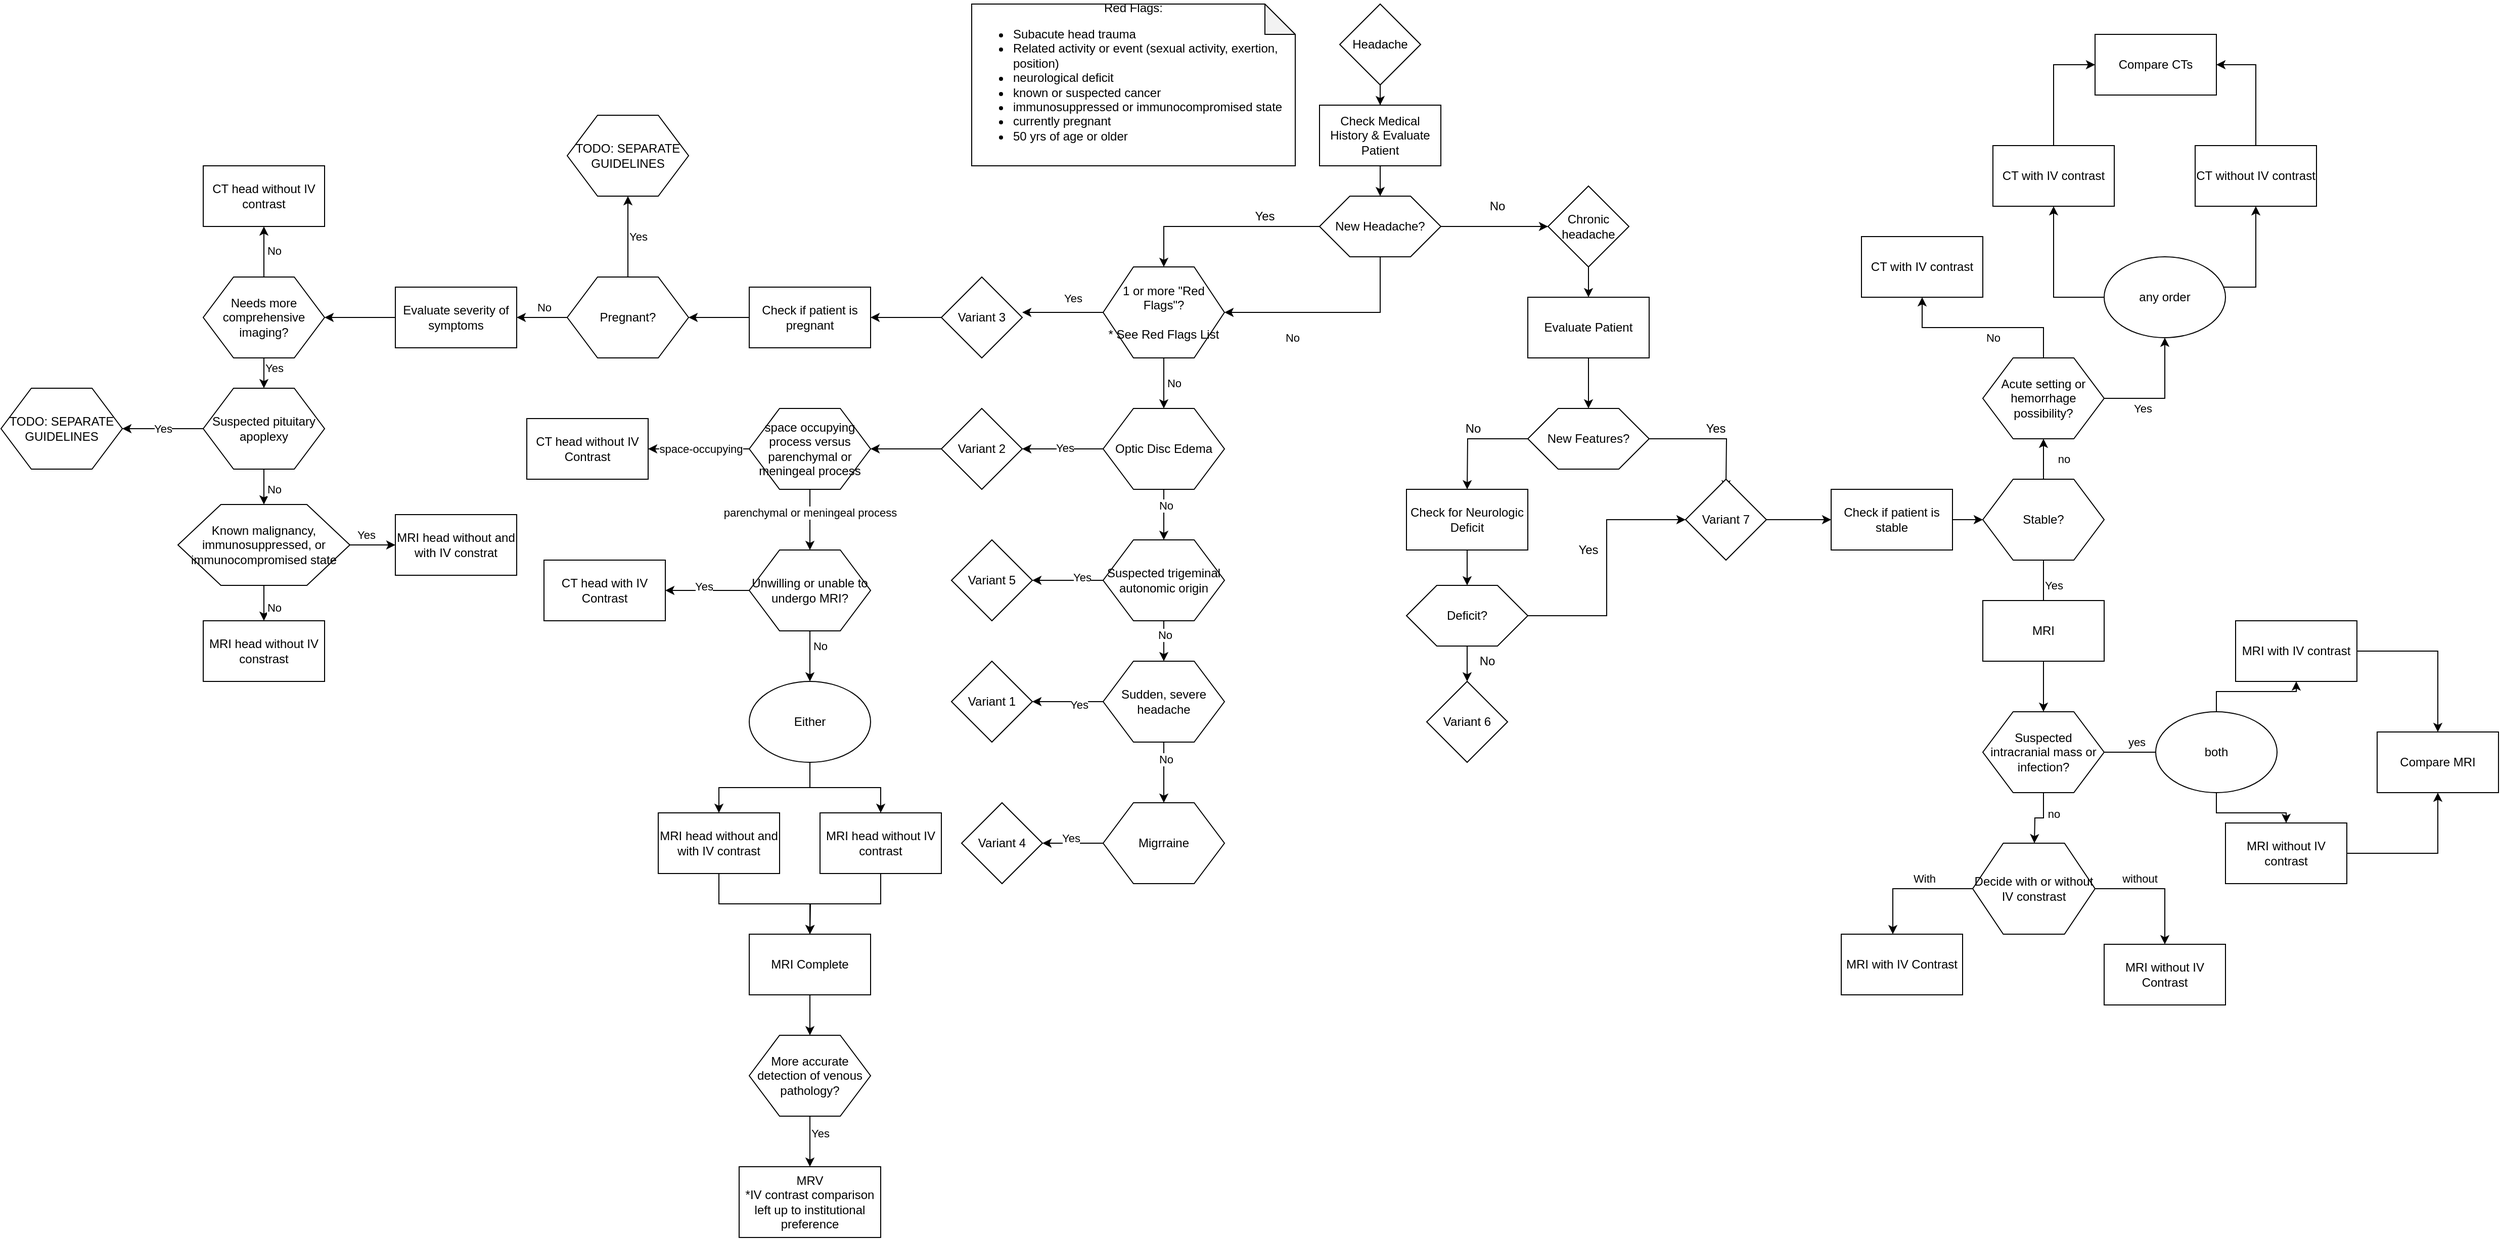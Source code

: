 <mxfile version="13.3.1" type="github">
  <diagram id="C5RBs43oDa-KdzZeNtuy" name="Page-1">
    <mxGraphModel dx="3160" dy="719" grid="1" gridSize="10" guides="1" tooltips="1" connect="1" arrows="1" fold="1" page="1" pageScale="1" pageWidth="827" pageHeight="1169" math="0" shadow="0">
      <root>
        <mxCell id="WIyWlLk6GJQsqaUBKTNV-0" />
        <mxCell id="WIyWlLk6GJQsqaUBKTNV-1" parent="WIyWlLk6GJQsqaUBKTNV-0" />
        <mxCell id="Id9Vc4TAqnPLpu0wvonf-26" style="edgeStyle=orthogonalEdgeStyle;rounded=0;orthogonalLoop=1;jettySize=auto;html=1;entryX=0.5;entryY=0;entryDx=0;entryDy=0;" edge="1" parent="WIyWlLk6GJQsqaUBKTNV-1" source="Id9Vc4TAqnPLpu0wvonf-0" target="Id9Vc4TAqnPLpu0wvonf-25">
          <mxGeometry relative="1" as="geometry" />
        </mxCell>
        <mxCell id="Id9Vc4TAqnPLpu0wvonf-0" value="Headache" style="rhombus;whiteSpace=wrap;html=1;" vertex="1" parent="WIyWlLk6GJQsqaUBKTNV-1">
          <mxGeometry x="374" y="10" width="80" height="80" as="geometry" />
        </mxCell>
        <mxCell id="Id9Vc4TAqnPLpu0wvonf-4" value="" style="edgeStyle=orthogonalEdgeStyle;rounded=0;orthogonalLoop=1;jettySize=auto;html=1;" edge="1" parent="WIyWlLk6GJQsqaUBKTNV-1" source="Id9Vc4TAqnPLpu0wvonf-1" target="Id9Vc4TAqnPLpu0wvonf-3">
          <mxGeometry relative="1" as="geometry" />
        </mxCell>
        <mxCell id="Id9Vc4TAqnPLpu0wvonf-6" value="" style="edgeStyle=orthogonalEdgeStyle;rounded=0;orthogonalLoop=1;jettySize=auto;html=1;entryX=0;entryY=0.5;entryDx=0;entryDy=0;" edge="1" parent="WIyWlLk6GJQsqaUBKTNV-1" source="Id9Vc4TAqnPLpu0wvonf-1" target="Id9Vc4TAqnPLpu0wvonf-9">
          <mxGeometry relative="1" as="geometry">
            <mxPoint x="559.966" y="260" as="targetPoint" />
          </mxGeometry>
        </mxCell>
        <mxCell id="Id9Vc4TAqnPLpu0wvonf-107" style="edgeStyle=orthogonalEdgeStyle;rounded=0;orthogonalLoop=1;jettySize=auto;html=1;exitX=0.5;exitY=1;exitDx=0;exitDy=0;entryX=1;entryY=0.5;entryDx=0;entryDy=0;" edge="1" parent="WIyWlLk6GJQsqaUBKTNV-1" source="Id9Vc4TAqnPLpu0wvonf-1" target="Id9Vc4TAqnPLpu0wvonf-3">
          <mxGeometry relative="1" as="geometry" />
        </mxCell>
        <mxCell id="Id9Vc4TAqnPLpu0wvonf-108" value="No" style="edgeLabel;html=1;align=center;verticalAlign=middle;resizable=0;points=[];" vertex="1" connectable="0" parent="Id9Vc4TAqnPLpu0wvonf-107">
          <mxGeometry x="-0.588" y="-27" relative="1" as="geometry">
            <mxPoint x="-60" y="37" as="offset" />
          </mxGeometry>
        </mxCell>
        <mxCell id="Id9Vc4TAqnPLpu0wvonf-1" value="New Headache?" style="shape=hexagon;perimeter=hexagonPerimeter2;rounded=0;whiteSpace=wrap;html=1;" vertex="1" parent="WIyWlLk6GJQsqaUBKTNV-1">
          <mxGeometry x="354" y="200" width="120" height="60" as="geometry" />
        </mxCell>
        <mxCell id="Id9Vc4TAqnPLpu0wvonf-110" style="edgeStyle=orthogonalEdgeStyle;rounded=0;orthogonalLoop=1;jettySize=auto;html=1;exitX=0.5;exitY=1;exitDx=0;exitDy=0;entryX=0.5;entryY=0;entryDx=0;entryDy=0;" edge="1" parent="WIyWlLk6GJQsqaUBKTNV-1" source="Id9Vc4TAqnPLpu0wvonf-3">
          <mxGeometry relative="1" as="geometry">
            <mxPoint x="200" y="360" as="targetPoint" />
          </mxGeometry>
        </mxCell>
        <mxCell id="Id9Vc4TAqnPLpu0wvonf-115" value="" style="edgeStyle=orthogonalEdgeStyle;rounded=0;orthogonalLoop=1;jettySize=auto;html=1;" edge="1" parent="WIyWlLk6GJQsqaUBKTNV-1" source="Id9Vc4TAqnPLpu0wvonf-3">
          <mxGeometry relative="1" as="geometry">
            <mxPoint x="60" y="315" as="targetPoint" />
          </mxGeometry>
        </mxCell>
        <mxCell id="Id9Vc4TAqnPLpu0wvonf-116" value="Yes" style="edgeLabel;html=1;align=center;verticalAlign=middle;resizable=0;points=[];" vertex="1" connectable="0" parent="Id9Vc4TAqnPLpu0wvonf-115">
          <mxGeometry x="0.025" y="-2" relative="1" as="geometry">
            <mxPoint x="11" y="-13" as="offset" />
          </mxGeometry>
        </mxCell>
        <mxCell id="Id9Vc4TAqnPLpu0wvonf-119" style="edgeStyle=orthogonalEdgeStyle;rounded=0;orthogonalLoop=1;jettySize=auto;html=1;" edge="1" parent="WIyWlLk6GJQsqaUBKTNV-1" source="Id9Vc4TAqnPLpu0wvonf-3" target="Id9Vc4TAqnPLpu0wvonf-118">
          <mxGeometry relative="1" as="geometry" />
        </mxCell>
        <mxCell id="Id9Vc4TAqnPLpu0wvonf-120" value="No" style="edgeLabel;html=1;align=center;verticalAlign=middle;resizable=0;points=[];" vertex="1" connectable="0" parent="Id9Vc4TAqnPLpu0wvonf-119">
          <mxGeometry y="4" relative="1" as="geometry">
            <mxPoint x="6" as="offset" />
          </mxGeometry>
        </mxCell>
        <mxCell id="Id9Vc4TAqnPLpu0wvonf-3" value="1 or more &quot;Red Flags&quot;?&lt;br&gt;&lt;br&gt;* See Red Flags List" style="shape=hexagon;perimeter=hexagonPerimeter2;rounded=0;whiteSpace=wrap;html=1;" vertex="1" parent="WIyWlLk6GJQsqaUBKTNV-1">
          <mxGeometry x="140" y="270" width="120" height="90" as="geometry" />
        </mxCell>
        <mxCell id="Id9Vc4TAqnPLpu0wvonf-7" value="Yes" style="text;html=1;strokeColor=none;fillColor=none;align=center;verticalAlign=middle;whiteSpace=wrap;rounded=0;" vertex="1" parent="WIyWlLk6GJQsqaUBKTNV-1">
          <mxGeometry x="280" y="210" width="40" height="20" as="geometry" />
        </mxCell>
        <mxCell id="Id9Vc4TAqnPLpu0wvonf-8" value="No" style="text;html=1;strokeColor=none;fillColor=none;align=center;verticalAlign=middle;whiteSpace=wrap;rounded=0;" vertex="1" parent="WIyWlLk6GJQsqaUBKTNV-1">
          <mxGeometry x="510" y="200" width="40" height="20" as="geometry" />
        </mxCell>
        <mxCell id="Id9Vc4TAqnPLpu0wvonf-29" style="edgeStyle=orthogonalEdgeStyle;rounded=0;orthogonalLoop=1;jettySize=auto;html=1;exitX=0.5;exitY=1;exitDx=0;exitDy=0;" edge="1" parent="WIyWlLk6GJQsqaUBKTNV-1" source="Id9Vc4TAqnPLpu0wvonf-9" target="Id9Vc4TAqnPLpu0wvonf-28">
          <mxGeometry relative="1" as="geometry" />
        </mxCell>
        <mxCell id="Id9Vc4TAqnPLpu0wvonf-9" value="Chronic headache" style="rhombus;whiteSpace=wrap;html=1;" vertex="1" parent="WIyWlLk6GJQsqaUBKTNV-1">
          <mxGeometry x="580" y="190" width="80" height="80" as="geometry" />
        </mxCell>
        <mxCell id="Id9Vc4TAqnPLpu0wvonf-13" value="" style="edgeStyle=orthogonalEdgeStyle;rounded=0;orthogonalLoop=1;jettySize=auto;html=1;" edge="1" parent="WIyWlLk6GJQsqaUBKTNV-1" source="Id9Vc4TAqnPLpu0wvonf-10">
          <mxGeometry relative="1" as="geometry">
            <mxPoint x="500.034" y="490.0" as="targetPoint" />
          </mxGeometry>
        </mxCell>
        <mxCell id="Id9Vc4TAqnPLpu0wvonf-15" value="" style="edgeStyle=orthogonalEdgeStyle;rounded=0;orthogonalLoop=1;jettySize=auto;html=1;" edge="1" parent="WIyWlLk6GJQsqaUBKTNV-1" source="Id9Vc4TAqnPLpu0wvonf-10">
          <mxGeometry relative="1" as="geometry">
            <mxPoint x="755.966" y="490.0" as="targetPoint" />
          </mxGeometry>
        </mxCell>
        <mxCell id="Id9Vc4TAqnPLpu0wvonf-10" value="New Features?" style="shape=hexagon;perimeter=hexagonPerimeter2;rounded=0;whiteSpace=wrap;html=1;" vertex="1" parent="WIyWlLk6GJQsqaUBKTNV-1">
          <mxGeometry x="560" y="410" width="120" height="60" as="geometry" />
        </mxCell>
        <mxCell id="Id9Vc4TAqnPLpu0wvonf-16" value="Variant 6" style="rhombus;whiteSpace=wrap;html=1;" vertex="1" parent="WIyWlLk6GJQsqaUBKTNV-1">
          <mxGeometry x="460" y="680" width="80" height="80" as="geometry" />
        </mxCell>
        <mxCell id="Id9Vc4TAqnPLpu0wvonf-38" style="edgeStyle=orthogonalEdgeStyle;rounded=0;orthogonalLoop=1;jettySize=auto;html=1;entryX=0;entryY=0.5;entryDx=0;entryDy=0;" edge="1" parent="WIyWlLk6GJQsqaUBKTNV-1" source="Id9Vc4TAqnPLpu0wvonf-17" target="Id9Vc4TAqnPLpu0wvonf-37">
          <mxGeometry relative="1" as="geometry" />
        </mxCell>
        <mxCell id="Id9Vc4TAqnPLpu0wvonf-17" value="Variant 7" style="rhombus;whiteSpace=wrap;html=1;" vertex="1" parent="WIyWlLk6GJQsqaUBKTNV-1">
          <mxGeometry x="716" y="480" width="80" height="80" as="geometry" />
        </mxCell>
        <mxCell id="Id9Vc4TAqnPLpu0wvonf-18" value="No" style="text;html=1;strokeColor=none;fillColor=none;align=center;verticalAlign=middle;whiteSpace=wrap;rounded=0;" vertex="1" parent="WIyWlLk6GJQsqaUBKTNV-1">
          <mxGeometry x="486" y="420" width="40" height="20" as="geometry" />
        </mxCell>
        <mxCell id="Id9Vc4TAqnPLpu0wvonf-19" value="Yes" style="text;html=1;strokeColor=none;fillColor=none;align=center;verticalAlign=middle;whiteSpace=wrap;rounded=0;" vertex="1" parent="WIyWlLk6GJQsqaUBKTNV-1">
          <mxGeometry x="726" y="420" width="40" height="20" as="geometry" />
        </mxCell>
        <mxCell id="Id9Vc4TAqnPLpu0wvonf-34" style="edgeStyle=orthogonalEdgeStyle;rounded=0;orthogonalLoop=1;jettySize=auto;html=1;entryX=0.5;entryY=0;entryDx=0;entryDy=0;" edge="1" parent="WIyWlLk6GJQsqaUBKTNV-1" source="Id9Vc4TAqnPLpu0wvonf-20" target="Id9Vc4TAqnPLpu0wvonf-31">
          <mxGeometry relative="1" as="geometry" />
        </mxCell>
        <mxCell id="Id9Vc4TAqnPLpu0wvonf-20" value="Check for Neurologic Deficit" style="rounded=0;whiteSpace=wrap;html=1;" vertex="1" parent="WIyWlLk6GJQsqaUBKTNV-1">
          <mxGeometry x="440" y="490" width="120" height="60" as="geometry" />
        </mxCell>
        <mxCell id="Id9Vc4TAqnPLpu0wvonf-23" value="No" style="text;html=1;strokeColor=none;fillColor=none;align=center;verticalAlign=middle;whiteSpace=wrap;rounded=0;" vertex="1" parent="WIyWlLk6GJQsqaUBKTNV-1">
          <mxGeometry x="500" y="650" width="40" height="20" as="geometry" />
        </mxCell>
        <mxCell id="Id9Vc4TAqnPLpu0wvonf-24" value="Yes" style="text;html=1;strokeColor=none;fillColor=none;align=center;verticalAlign=middle;whiteSpace=wrap;rounded=0;" vertex="1" parent="WIyWlLk6GJQsqaUBKTNV-1">
          <mxGeometry x="600" y="540" width="40" height="20" as="geometry" />
        </mxCell>
        <mxCell id="Id9Vc4TAqnPLpu0wvonf-27" style="edgeStyle=orthogonalEdgeStyle;rounded=0;orthogonalLoop=1;jettySize=auto;html=1;entryX=0.5;entryY=0;entryDx=0;entryDy=0;" edge="1" parent="WIyWlLk6GJQsqaUBKTNV-1" source="Id9Vc4TAqnPLpu0wvonf-25" target="Id9Vc4TAqnPLpu0wvonf-1">
          <mxGeometry relative="1" as="geometry" />
        </mxCell>
        <mxCell id="Id9Vc4TAqnPLpu0wvonf-25" value="Check Medical History &amp;amp; Evaluate Patient" style="rounded=0;whiteSpace=wrap;html=1;" vertex="1" parent="WIyWlLk6GJQsqaUBKTNV-1">
          <mxGeometry x="354" y="110" width="120" height="60" as="geometry" />
        </mxCell>
        <mxCell id="Id9Vc4TAqnPLpu0wvonf-30" style="edgeStyle=orthogonalEdgeStyle;rounded=0;orthogonalLoop=1;jettySize=auto;html=1;entryX=0.5;entryY=0;entryDx=0;entryDy=0;" edge="1" parent="WIyWlLk6GJQsqaUBKTNV-1" source="Id9Vc4TAqnPLpu0wvonf-28" target="Id9Vc4TAqnPLpu0wvonf-10">
          <mxGeometry relative="1" as="geometry" />
        </mxCell>
        <mxCell id="Id9Vc4TAqnPLpu0wvonf-28" value="Evaluate Patient" style="rounded=0;whiteSpace=wrap;html=1;" vertex="1" parent="WIyWlLk6GJQsqaUBKTNV-1">
          <mxGeometry x="560" y="300" width="120" height="60" as="geometry" />
        </mxCell>
        <mxCell id="Id9Vc4TAqnPLpu0wvonf-32" style="edgeStyle=orthogonalEdgeStyle;rounded=0;orthogonalLoop=1;jettySize=auto;html=1;entryX=0;entryY=0.5;entryDx=0;entryDy=0;" edge="1" parent="WIyWlLk6GJQsqaUBKTNV-1" source="Id9Vc4TAqnPLpu0wvonf-31" target="Id9Vc4TAqnPLpu0wvonf-17">
          <mxGeometry relative="1" as="geometry" />
        </mxCell>
        <mxCell id="Id9Vc4TAqnPLpu0wvonf-33" style="edgeStyle=orthogonalEdgeStyle;rounded=0;orthogonalLoop=1;jettySize=auto;html=1;entryX=0.5;entryY=0;entryDx=0;entryDy=0;" edge="1" parent="WIyWlLk6GJQsqaUBKTNV-1" source="Id9Vc4TAqnPLpu0wvonf-31" target="Id9Vc4TAqnPLpu0wvonf-16">
          <mxGeometry relative="1" as="geometry" />
        </mxCell>
        <mxCell id="Id9Vc4TAqnPLpu0wvonf-31" value="Deficit?" style="shape=hexagon;perimeter=hexagonPerimeter2;rounded=0;whiteSpace=wrap;html=1;" vertex="1" parent="WIyWlLk6GJQsqaUBKTNV-1">
          <mxGeometry x="440" y="585" width="120" height="60" as="geometry" />
        </mxCell>
        <mxCell id="Id9Vc4TAqnPLpu0wvonf-40" style="edgeStyle=orthogonalEdgeStyle;rounded=0;orthogonalLoop=1;jettySize=auto;html=1;entryX=0;entryY=0.5;entryDx=0;entryDy=0;" edge="1" parent="WIyWlLk6GJQsqaUBKTNV-1" source="Id9Vc4TAqnPLpu0wvonf-37" target="Id9Vc4TAqnPLpu0wvonf-39">
          <mxGeometry relative="1" as="geometry" />
        </mxCell>
        <mxCell id="Id9Vc4TAqnPLpu0wvonf-37" value="Check if patient is stable" style="rounded=0;whiteSpace=wrap;html=1;" vertex="1" parent="WIyWlLk6GJQsqaUBKTNV-1">
          <mxGeometry x="860" y="490" width="120" height="60" as="geometry" />
        </mxCell>
        <mxCell id="Id9Vc4TAqnPLpu0wvonf-42" value="" style="edgeStyle=orthogonalEdgeStyle;rounded=0;orthogonalLoop=1;jettySize=auto;html=1;" edge="1" parent="WIyWlLk6GJQsqaUBKTNV-1" source="Id9Vc4TAqnPLpu0wvonf-39">
          <mxGeometry relative="1" as="geometry">
            <mxPoint x="1070" y="640" as="targetPoint" />
          </mxGeometry>
        </mxCell>
        <mxCell id="Id9Vc4TAqnPLpu0wvonf-43" value="Yes" style="edgeLabel;html=1;align=center;verticalAlign=middle;resizable=0;points=[];" vertex="1" connectable="0" parent="Id9Vc4TAqnPLpu0wvonf-42">
          <mxGeometry x="-0.075" y="3" relative="1" as="geometry">
            <mxPoint x="7" y="-12.5" as="offset" />
          </mxGeometry>
        </mxCell>
        <mxCell id="Id9Vc4TAqnPLpu0wvonf-63" style="edgeStyle=orthogonalEdgeStyle;rounded=0;orthogonalLoop=1;jettySize=auto;html=1;entryX=0.5;entryY=1;entryDx=0;entryDy=0;" edge="1" parent="WIyWlLk6GJQsqaUBKTNV-1" source="Id9Vc4TAqnPLpu0wvonf-39" target="Id9Vc4TAqnPLpu0wvonf-50">
          <mxGeometry relative="1" as="geometry" />
        </mxCell>
        <mxCell id="Id9Vc4TAqnPLpu0wvonf-76" value="no" style="edgeLabel;html=1;align=center;verticalAlign=middle;resizable=0;points=[];" vertex="1" connectable="0" parent="Id9Vc4TAqnPLpu0wvonf-63">
          <mxGeometry y="1" relative="1" as="geometry">
            <mxPoint x="21" as="offset" />
          </mxGeometry>
        </mxCell>
        <mxCell id="Id9Vc4TAqnPLpu0wvonf-39" value="Stable?" style="shape=hexagon;perimeter=hexagonPerimeter2;whiteSpace=wrap;html=1;" vertex="1" parent="WIyWlLk6GJQsqaUBKTNV-1">
          <mxGeometry x="1010" y="480" width="120" height="80" as="geometry" />
        </mxCell>
        <mxCell id="Id9Vc4TAqnPLpu0wvonf-47" value="CT with IV contrast" style="rounded=0;whiteSpace=wrap;html=1;" vertex="1" parent="WIyWlLk6GJQsqaUBKTNV-1">
          <mxGeometry x="890" y="240" width="120" height="60" as="geometry" />
        </mxCell>
        <mxCell id="Id9Vc4TAqnPLpu0wvonf-78" style="edgeStyle=orthogonalEdgeStyle;rounded=0;orthogonalLoop=1;jettySize=auto;html=1;entryX=0.5;entryY=0;entryDx=0;entryDy=0;" edge="1" parent="WIyWlLk6GJQsqaUBKTNV-1" source="Id9Vc4TAqnPLpu0wvonf-49" target="Id9Vc4TAqnPLpu0wvonf-77">
          <mxGeometry relative="1" as="geometry" />
        </mxCell>
        <mxCell id="Id9Vc4TAqnPLpu0wvonf-49" value="MRI" style="rounded=0;whiteSpace=wrap;html=1;" vertex="1" parent="WIyWlLk6GJQsqaUBKTNV-1">
          <mxGeometry x="1010" y="600" width="120" height="60" as="geometry" />
        </mxCell>
        <mxCell id="Id9Vc4TAqnPLpu0wvonf-64" style="edgeStyle=orthogonalEdgeStyle;rounded=0;orthogonalLoop=1;jettySize=auto;html=1;" edge="1" parent="WIyWlLk6GJQsqaUBKTNV-1" source="Id9Vc4TAqnPLpu0wvonf-50" target="Id9Vc4TAqnPLpu0wvonf-47">
          <mxGeometry relative="1" as="geometry" />
        </mxCell>
        <mxCell id="Id9Vc4TAqnPLpu0wvonf-74" value="No" style="edgeLabel;html=1;align=center;verticalAlign=middle;resizable=0;points=[];" vertex="1" connectable="0" parent="Id9Vc4TAqnPLpu0wvonf-64">
          <mxGeometry x="-0.133" y="2" relative="1" as="geometry">
            <mxPoint x="-2" y="8" as="offset" />
          </mxGeometry>
        </mxCell>
        <mxCell id="Id9Vc4TAqnPLpu0wvonf-66" style="edgeStyle=orthogonalEdgeStyle;rounded=0;orthogonalLoop=1;jettySize=auto;html=1;exitX=1;exitY=0.5;exitDx=0;exitDy=0;entryX=0.5;entryY=1;entryDx=0;entryDy=0;" edge="1" parent="WIyWlLk6GJQsqaUBKTNV-1" source="Id9Vc4TAqnPLpu0wvonf-50" target="Id9Vc4TAqnPLpu0wvonf-65">
          <mxGeometry relative="1" as="geometry" />
        </mxCell>
        <mxCell id="Id9Vc4TAqnPLpu0wvonf-75" value="Yes" style="edgeLabel;html=1;align=center;verticalAlign=middle;resizable=0;points=[];" vertex="1" connectable="0" parent="Id9Vc4TAqnPLpu0wvonf-66">
          <mxGeometry x="-0.367" y="1" relative="1" as="geometry">
            <mxPoint y="11" as="offset" />
          </mxGeometry>
        </mxCell>
        <mxCell id="Id9Vc4TAqnPLpu0wvonf-50" value="Acute setting or hemorrhage possibility?" style="shape=hexagon;perimeter=hexagonPerimeter2;whiteSpace=wrap;html=1;" vertex="1" parent="WIyWlLk6GJQsqaUBKTNV-1">
          <mxGeometry x="1010" y="360" width="120" height="80" as="geometry" />
        </mxCell>
        <mxCell id="Id9Vc4TAqnPLpu0wvonf-72" style="edgeStyle=orthogonalEdgeStyle;rounded=0;orthogonalLoop=1;jettySize=auto;html=1;entryX=0.5;entryY=1;entryDx=0;entryDy=0;" edge="1" parent="WIyWlLk6GJQsqaUBKTNV-1" source="Id9Vc4TAqnPLpu0wvonf-65" target="Id9Vc4TAqnPLpu0wvonf-67">
          <mxGeometry relative="1" as="geometry">
            <Array as="points">
              <mxPoint x="1080" y="300" />
            </Array>
          </mxGeometry>
        </mxCell>
        <mxCell id="Id9Vc4TAqnPLpu0wvonf-73" style="edgeStyle=orthogonalEdgeStyle;rounded=0;orthogonalLoop=1;jettySize=auto;html=1;entryX=0.5;entryY=1;entryDx=0;entryDy=0;" edge="1" parent="WIyWlLk6GJQsqaUBKTNV-1" source="Id9Vc4TAqnPLpu0wvonf-65" target="Id9Vc4TAqnPLpu0wvonf-68">
          <mxGeometry relative="1" as="geometry">
            <Array as="points">
              <mxPoint x="1280" y="290" />
              <mxPoint x="1280" y="290" />
            </Array>
          </mxGeometry>
        </mxCell>
        <mxCell id="Id9Vc4TAqnPLpu0wvonf-65" value="any order" style="ellipse;whiteSpace=wrap;html=1;" vertex="1" parent="WIyWlLk6GJQsqaUBKTNV-1">
          <mxGeometry x="1130" y="260" width="120" height="80" as="geometry" />
        </mxCell>
        <mxCell id="Id9Vc4TAqnPLpu0wvonf-70" style="edgeStyle=orthogonalEdgeStyle;rounded=0;orthogonalLoop=1;jettySize=auto;html=1;entryX=0;entryY=0.5;entryDx=0;entryDy=0;" edge="1" parent="WIyWlLk6GJQsqaUBKTNV-1" source="Id9Vc4TAqnPLpu0wvonf-67" target="Id9Vc4TAqnPLpu0wvonf-69">
          <mxGeometry relative="1" as="geometry" />
        </mxCell>
        <mxCell id="Id9Vc4TAqnPLpu0wvonf-67" value="CT with IV contrast" style="rounded=0;whiteSpace=wrap;html=1;" vertex="1" parent="WIyWlLk6GJQsqaUBKTNV-1">
          <mxGeometry x="1020" y="150" width="120" height="60" as="geometry" />
        </mxCell>
        <mxCell id="Id9Vc4TAqnPLpu0wvonf-71" style="edgeStyle=orthogonalEdgeStyle;rounded=0;orthogonalLoop=1;jettySize=auto;html=1;entryX=1;entryY=0.5;entryDx=0;entryDy=0;" edge="1" parent="WIyWlLk6GJQsqaUBKTNV-1" source="Id9Vc4TAqnPLpu0wvonf-68" target="Id9Vc4TAqnPLpu0wvonf-69">
          <mxGeometry relative="1" as="geometry" />
        </mxCell>
        <mxCell id="Id9Vc4TAqnPLpu0wvonf-68" value="CT without IV contrast" style="rounded=0;whiteSpace=wrap;html=1;" vertex="1" parent="WIyWlLk6GJQsqaUBKTNV-1">
          <mxGeometry x="1220" y="150" width="120" height="60" as="geometry" />
        </mxCell>
        <mxCell id="Id9Vc4TAqnPLpu0wvonf-69" value="Compare CTs" style="rounded=0;whiteSpace=wrap;html=1;" vertex="1" parent="WIyWlLk6GJQsqaUBKTNV-1">
          <mxGeometry x="1121" y="40" width="120" height="60" as="geometry" />
        </mxCell>
        <mxCell id="Id9Vc4TAqnPLpu0wvonf-80" value="" style="edgeStyle=orthogonalEdgeStyle;rounded=0;orthogonalLoop=1;jettySize=auto;html=1;" edge="1" parent="WIyWlLk6GJQsqaUBKTNV-1" source="Id9Vc4TAqnPLpu0wvonf-77">
          <mxGeometry relative="1" as="geometry">
            <mxPoint x="1210" y="750" as="targetPoint" />
          </mxGeometry>
        </mxCell>
        <mxCell id="Id9Vc4TAqnPLpu0wvonf-86" value="yes" style="edgeLabel;html=1;align=center;verticalAlign=middle;resizable=0;points=[];" vertex="1" connectable="0" parent="Id9Vc4TAqnPLpu0wvonf-80">
          <mxGeometry x="-0.2" y="-1" relative="1" as="geometry">
            <mxPoint y="-11" as="offset" />
          </mxGeometry>
        </mxCell>
        <mxCell id="Id9Vc4TAqnPLpu0wvonf-82" value="" style="edgeStyle=orthogonalEdgeStyle;rounded=0;orthogonalLoop=1;jettySize=auto;html=1;" edge="1" parent="WIyWlLk6GJQsqaUBKTNV-1" source="Id9Vc4TAqnPLpu0wvonf-77">
          <mxGeometry relative="1" as="geometry">
            <mxPoint x="1061" y="840" as="targetPoint" />
          </mxGeometry>
        </mxCell>
        <mxCell id="Id9Vc4TAqnPLpu0wvonf-87" value="no" style="edgeLabel;html=1;align=center;verticalAlign=middle;resizable=0;points=[];" vertex="1" connectable="0" parent="Id9Vc4TAqnPLpu0wvonf-82">
          <mxGeometry x="-0.288" y="1" relative="1" as="geometry">
            <mxPoint x="9" as="offset" />
          </mxGeometry>
        </mxCell>
        <mxCell id="Id9Vc4TAqnPLpu0wvonf-77" value="Suspected intracranial mass or infection?" style="shape=hexagon;perimeter=hexagonPerimeter2;whiteSpace=wrap;html=1;" vertex="1" parent="WIyWlLk6GJQsqaUBKTNV-1">
          <mxGeometry x="1010" y="710" width="120" height="80" as="geometry" />
        </mxCell>
        <mxCell id="Id9Vc4TAqnPLpu0wvonf-89" value="" style="edgeStyle=orthogonalEdgeStyle;rounded=0;orthogonalLoop=1;jettySize=auto;html=1;entryX=0.5;entryY=1;entryDx=0;entryDy=0;" edge="1" parent="WIyWlLk6GJQsqaUBKTNV-1" source="Id9Vc4TAqnPLpu0wvonf-85" target="Id9Vc4TAqnPLpu0wvonf-90">
          <mxGeometry relative="1" as="geometry">
            <mxPoint x="1241" y="670" as="targetPoint" />
          </mxGeometry>
        </mxCell>
        <mxCell id="Id9Vc4TAqnPLpu0wvonf-92" style="edgeStyle=orthogonalEdgeStyle;rounded=0;orthogonalLoop=1;jettySize=auto;html=1;entryX=0.5;entryY=0;entryDx=0;entryDy=0;" edge="1" parent="WIyWlLk6GJQsqaUBKTNV-1" source="Id9Vc4TAqnPLpu0wvonf-85" target="Id9Vc4TAqnPLpu0wvonf-91">
          <mxGeometry relative="1" as="geometry" />
        </mxCell>
        <mxCell id="Id9Vc4TAqnPLpu0wvonf-85" value="both" style="ellipse;whiteSpace=wrap;html=1;" vertex="1" parent="WIyWlLk6GJQsqaUBKTNV-1">
          <mxGeometry x="1181" y="710" width="120" height="80" as="geometry" />
        </mxCell>
        <mxCell id="Id9Vc4TAqnPLpu0wvonf-94" style="edgeStyle=orthogonalEdgeStyle;rounded=0;orthogonalLoop=1;jettySize=auto;html=1;entryX=0.5;entryY=0;entryDx=0;entryDy=0;" edge="1" parent="WIyWlLk6GJQsqaUBKTNV-1" source="Id9Vc4TAqnPLpu0wvonf-90" target="Id9Vc4TAqnPLpu0wvonf-93">
          <mxGeometry relative="1" as="geometry" />
        </mxCell>
        <mxCell id="Id9Vc4TAqnPLpu0wvonf-90" value="MRI with IV contrast" style="rounded=0;whiteSpace=wrap;html=1;" vertex="1" parent="WIyWlLk6GJQsqaUBKTNV-1">
          <mxGeometry x="1260" y="620" width="120" height="60" as="geometry" />
        </mxCell>
        <mxCell id="Id9Vc4TAqnPLpu0wvonf-95" style="edgeStyle=orthogonalEdgeStyle;rounded=0;orthogonalLoop=1;jettySize=auto;html=1;entryX=0.5;entryY=1;entryDx=0;entryDy=0;" edge="1" parent="WIyWlLk6GJQsqaUBKTNV-1" source="Id9Vc4TAqnPLpu0wvonf-91" target="Id9Vc4TAqnPLpu0wvonf-93">
          <mxGeometry relative="1" as="geometry" />
        </mxCell>
        <mxCell id="Id9Vc4TAqnPLpu0wvonf-91" value="MRI without IV contrast" style="rounded=0;whiteSpace=wrap;html=1;" vertex="1" parent="WIyWlLk6GJQsqaUBKTNV-1">
          <mxGeometry x="1250" y="820" width="120" height="60" as="geometry" />
        </mxCell>
        <mxCell id="Id9Vc4TAqnPLpu0wvonf-93" value="Compare MRI" style="rounded=0;whiteSpace=wrap;html=1;" vertex="1" parent="WIyWlLk6GJQsqaUBKTNV-1">
          <mxGeometry x="1400" y="730" width="120" height="60" as="geometry" />
        </mxCell>
        <mxCell id="Id9Vc4TAqnPLpu0wvonf-100" style="edgeStyle=orthogonalEdgeStyle;rounded=0;orthogonalLoop=1;jettySize=auto;html=1;entryX=0.5;entryY=0;entryDx=0;entryDy=0;" edge="1" parent="WIyWlLk6GJQsqaUBKTNV-1" source="Id9Vc4TAqnPLpu0wvonf-97" target="Id9Vc4TAqnPLpu0wvonf-99">
          <mxGeometry relative="1" as="geometry" />
        </mxCell>
        <mxCell id="Id9Vc4TAqnPLpu0wvonf-103" value="without" style="edgeLabel;html=1;align=center;verticalAlign=middle;resizable=0;points=[];" vertex="1" connectable="0" parent="Id9Vc4TAqnPLpu0wvonf-100">
          <mxGeometry x="-0.302" y="3" relative="1" as="geometry">
            <mxPoint y="-7" as="offset" />
          </mxGeometry>
        </mxCell>
        <mxCell id="Id9Vc4TAqnPLpu0wvonf-101" style="edgeStyle=orthogonalEdgeStyle;rounded=0;orthogonalLoop=1;jettySize=auto;html=1;entryX=0.425;entryY=0;entryDx=0;entryDy=0;entryPerimeter=0;" edge="1" parent="WIyWlLk6GJQsqaUBKTNV-1" source="Id9Vc4TAqnPLpu0wvonf-97" target="Id9Vc4TAqnPLpu0wvonf-98">
          <mxGeometry relative="1" as="geometry" />
        </mxCell>
        <mxCell id="Id9Vc4TAqnPLpu0wvonf-102" value="With" style="edgeLabel;html=1;align=center;verticalAlign=middle;resizable=0;points=[];" vertex="1" connectable="0" parent="Id9Vc4TAqnPLpu0wvonf-101">
          <mxGeometry x="-0.231" y="2" relative="1" as="geometry">
            <mxPoint x="-1" y="-12" as="offset" />
          </mxGeometry>
        </mxCell>
        <mxCell id="Id9Vc4TAqnPLpu0wvonf-97" value="Decide with or without IV constrast" style="shape=hexagon;perimeter=hexagonPerimeter2;whiteSpace=wrap;html=1;" vertex="1" parent="WIyWlLk6GJQsqaUBKTNV-1">
          <mxGeometry x="1000" y="840" width="121" height="90" as="geometry" />
        </mxCell>
        <mxCell id="Id9Vc4TAqnPLpu0wvonf-98" value="MRI with IV Contrast" style="rounded=0;whiteSpace=wrap;html=1;" vertex="1" parent="WIyWlLk6GJQsqaUBKTNV-1">
          <mxGeometry x="870" y="930" width="120" height="60" as="geometry" />
        </mxCell>
        <mxCell id="Id9Vc4TAqnPLpu0wvonf-99" value="&lt;span&gt;MRI without IV Contrast&lt;/span&gt;" style="rounded=0;whiteSpace=wrap;html=1;" vertex="1" parent="WIyWlLk6GJQsqaUBKTNV-1">
          <mxGeometry x="1130" y="940" width="120" height="60" as="geometry" />
        </mxCell>
        <mxCell id="Id9Vc4TAqnPLpu0wvonf-106" value="Red Flags:&lt;br&gt;&lt;div style=&quot;text-align: left&quot;&gt;&lt;ul&gt;&lt;li&gt;Subacute head trauma&lt;/li&gt;&lt;li&gt;&lt;span style=&quot;text-align: center&quot;&gt;Related activity or event (sexual activity, exertion, position)&lt;/span&gt;&lt;/li&gt;&lt;li&gt;&lt;span style=&quot;text-align: center&quot;&gt;neurological deficit&lt;br&gt;&lt;/span&gt;&lt;/li&gt;&lt;li&gt;&lt;span style=&quot;text-align: center&quot;&gt;known or suspected cancer&lt;br&gt;&lt;/span&gt;&lt;/li&gt;&lt;li&gt;&lt;span style=&quot;text-align: center&quot;&gt;immunosuppressed or immunocompromised state&lt;br&gt;&lt;/span&gt;&lt;/li&gt;&lt;li&gt;&lt;span style=&quot;text-align: center&quot;&gt;currently pregnant&lt;br&gt;&lt;/span&gt;&lt;/li&gt;&lt;li&gt;&lt;span style=&quot;text-align: center&quot;&gt;50 yrs of age or older&lt;/span&gt;&lt;/li&gt;&lt;/ul&gt;&lt;/div&gt;&lt;span&gt;&lt;br&gt;&lt;/span&gt;" style="shape=note;whiteSpace=wrap;html=1;backgroundOutline=1;darkOpacity=0.05;" vertex="1" parent="WIyWlLk6GJQsqaUBKTNV-1">
          <mxGeometry x="10" y="10" width="320" height="160" as="geometry" />
        </mxCell>
        <mxCell id="Id9Vc4TAqnPLpu0wvonf-123" style="edgeStyle=orthogonalEdgeStyle;rounded=0;orthogonalLoop=1;jettySize=auto;html=1;exitX=0;exitY=0.5;exitDx=0;exitDy=0;entryX=1;entryY=0.5;entryDx=0;entryDy=0;" edge="1" parent="WIyWlLk6GJQsqaUBKTNV-1" source="Id9Vc4TAqnPLpu0wvonf-117" target="Id9Vc4TAqnPLpu0wvonf-121">
          <mxGeometry relative="1" as="geometry" />
        </mxCell>
        <mxCell id="Id9Vc4TAqnPLpu0wvonf-117" value="Variant 3" style="rhombus;whiteSpace=wrap;html=1;" vertex="1" parent="WIyWlLk6GJQsqaUBKTNV-1">
          <mxGeometry x="-20" y="280" width="80" height="80" as="geometry" />
        </mxCell>
        <mxCell id="Id9Vc4TAqnPLpu0wvonf-165" style="edgeStyle=orthogonalEdgeStyle;rounded=0;orthogonalLoop=1;jettySize=auto;html=1;entryX=0.5;entryY=0;entryDx=0;entryDy=0;" edge="1" parent="WIyWlLk6GJQsqaUBKTNV-1" source="Id9Vc4TAqnPLpu0wvonf-118" target="Id9Vc4TAqnPLpu0wvonf-164">
          <mxGeometry relative="1" as="geometry" />
        </mxCell>
        <mxCell id="Id9Vc4TAqnPLpu0wvonf-177" value="No" style="edgeLabel;html=1;align=center;verticalAlign=middle;resizable=0;points=[];" vertex="1" connectable="0" parent="Id9Vc4TAqnPLpu0wvonf-165">
          <mxGeometry x="-0.36" y="2" relative="1" as="geometry">
            <mxPoint as="offset" />
          </mxGeometry>
        </mxCell>
        <mxCell id="Id9Vc4TAqnPLpu0wvonf-170" style="edgeStyle=orthogonalEdgeStyle;rounded=0;orthogonalLoop=1;jettySize=auto;html=1;exitX=0;exitY=0.5;exitDx=0;exitDy=0;entryX=1;entryY=0.5;entryDx=0;entryDy=0;" edge="1" parent="WIyWlLk6GJQsqaUBKTNV-1" source="Id9Vc4TAqnPLpu0wvonf-118" target="Id9Vc4TAqnPLpu0wvonf-163">
          <mxGeometry relative="1" as="geometry" />
        </mxCell>
        <mxCell id="Id9Vc4TAqnPLpu0wvonf-183" value="Yes" style="edgeLabel;html=1;align=center;verticalAlign=middle;resizable=0;points=[];" vertex="1" connectable="0" parent="Id9Vc4TAqnPLpu0wvonf-170">
          <mxGeometry x="-0.05" y="-1" relative="1" as="geometry">
            <mxPoint as="offset" />
          </mxGeometry>
        </mxCell>
        <mxCell id="Id9Vc4TAqnPLpu0wvonf-118" value="Optic Disc Edema" style="shape=hexagon;perimeter=hexagonPerimeter2;whiteSpace=wrap;html=1;" vertex="1" parent="WIyWlLk6GJQsqaUBKTNV-1">
          <mxGeometry x="140" y="410" width="120" height="80" as="geometry" />
        </mxCell>
        <mxCell id="Id9Vc4TAqnPLpu0wvonf-124" style="edgeStyle=orthogonalEdgeStyle;rounded=0;orthogonalLoop=1;jettySize=auto;html=1;entryX=1;entryY=0.5;entryDx=0;entryDy=0;" edge="1" parent="WIyWlLk6GJQsqaUBKTNV-1" source="Id9Vc4TAqnPLpu0wvonf-121" target="Id9Vc4TAqnPLpu0wvonf-122">
          <mxGeometry relative="1" as="geometry" />
        </mxCell>
        <mxCell id="Id9Vc4TAqnPLpu0wvonf-121" value="Check if patient is pregnant" style="rounded=0;whiteSpace=wrap;html=1;" vertex="1" parent="WIyWlLk6GJQsqaUBKTNV-1">
          <mxGeometry x="-210" y="290" width="120" height="60" as="geometry" />
        </mxCell>
        <mxCell id="Id9Vc4TAqnPLpu0wvonf-126" value="" style="edgeStyle=orthogonalEdgeStyle;rounded=0;orthogonalLoop=1;jettySize=auto;html=1;" edge="1" parent="WIyWlLk6GJQsqaUBKTNV-1" source="Id9Vc4TAqnPLpu0wvonf-122" target="Id9Vc4TAqnPLpu0wvonf-125">
          <mxGeometry relative="1" as="geometry" />
        </mxCell>
        <mxCell id="Id9Vc4TAqnPLpu0wvonf-127" value="Yes" style="edgeLabel;html=1;align=center;verticalAlign=middle;resizable=0;points=[];" vertex="1" connectable="0" parent="Id9Vc4TAqnPLpu0wvonf-126">
          <mxGeometry x="0.175" relative="1" as="geometry">
            <mxPoint x="10" y="7" as="offset" />
          </mxGeometry>
        </mxCell>
        <mxCell id="Id9Vc4TAqnPLpu0wvonf-131" style="edgeStyle=orthogonalEdgeStyle;rounded=0;orthogonalLoop=1;jettySize=auto;html=1;entryX=1;entryY=0.5;entryDx=0;entryDy=0;" edge="1" parent="WIyWlLk6GJQsqaUBKTNV-1" source="Id9Vc4TAqnPLpu0wvonf-122" target="Id9Vc4TAqnPLpu0wvonf-130">
          <mxGeometry relative="1" as="geometry" />
        </mxCell>
        <mxCell id="Id9Vc4TAqnPLpu0wvonf-132" value="No" style="edgeLabel;html=1;align=center;verticalAlign=middle;resizable=0;points=[];" vertex="1" connectable="0" parent="Id9Vc4TAqnPLpu0wvonf-131">
          <mxGeometry x="-0.2" y="-4" relative="1" as="geometry">
            <mxPoint x="-3" y="-6" as="offset" />
          </mxGeometry>
        </mxCell>
        <mxCell id="Id9Vc4TAqnPLpu0wvonf-122" value="Pregnant?" style="shape=hexagon;perimeter=hexagonPerimeter2;whiteSpace=wrap;html=1;" vertex="1" parent="WIyWlLk6GJQsqaUBKTNV-1">
          <mxGeometry x="-390" y="280" width="120" height="80" as="geometry" />
        </mxCell>
        <mxCell id="Id9Vc4TAqnPLpu0wvonf-125" value="TODO: SEPARATE GUIDELINES" style="shape=hexagon;perimeter=hexagonPerimeter2;whiteSpace=wrap;html=1;" vertex="1" parent="WIyWlLk6GJQsqaUBKTNV-1">
          <mxGeometry x="-390" y="120" width="120" height="80" as="geometry" />
        </mxCell>
        <mxCell id="Id9Vc4TAqnPLpu0wvonf-134" style="edgeStyle=orthogonalEdgeStyle;rounded=0;orthogonalLoop=1;jettySize=auto;html=1;entryX=1;entryY=0.5;entryDx=0;entryDy=0;" edge="1" parent="WIyWlLk6GJQsqaUBKTNV-1" source="Id9Vc4TAqnPLpu0wvonf-130">
          <mxGeometry relative="1" as="geometry">
            <mxPoint x="-630" y="320" as="targetPoint" />
          </mxGeometry>
        </mxCell>
        <mxCell id="Id9Vc4TAqnPLpu0wvonf-130" value="Evaluate severity of symptoms" style="rounded=0;whiteSpace=wrap;html=1;" vertex="1" parent="WIyWlLk6GJQsqaUBKTNV-1">
          <mxGeometry x="-560" y="290" width="120" height="60" as="geometry" />
        </mxCell>
        <mxCell id="Id9Vc4TAqnPLpu0wvonf-137" value="" style="edgeStyle=orthogonalEdgeStyle;rounded=0;orthogonalLoop=1;jettySize=auto;html=1;entryX=0.5;entryY=1;entryDx=0;entryDy=0;" edge="1" parent="WIyWlLk6GJQsqaUBKTNV-1" source="Id9Vc4TAqnPLpu0wvonf-135" target="Id9Vc4TAqnPLpu0wvonf-138">
          <mxGeometry relative="1" as="geometry">
            <mxPoint x="-690" y="210" as="targetPoint" />
          </mxGeometry>
        </mxCell>
        <mxCell id="Id9Vc4TAqnPLpu0wvonf-139" value="No" style="edgeLabel;html=1;align=center;verticalAlign=middle;resizable=0;points=[];" vertex="1" connectable="0" parent="Id9Vc4TAqnPLpu0wvonf-137">
          <mxGeometry x="0.04" y="-2" relative="1" as="geometry">
            <mxPoint x="8" as="offset" />
          </mxGeometry>
        </mxCell>
        <mxCell id="Id9Vc4TAqnPLpu0wvonf-155" style="edgeStyle=orthogonalEdgeStyle;rounded=0;orthogonalLoop=1;jettySize=auto;html=1;exitX=0.5;exitY=1;exitDx=0;exitDy=0;entryX=0.5;entryY=0;entryDx=0;entryDy=0;" edge="1" parent="WIyWlLk6GJQsqaUBKTNV-1" source="Id9Vc4TAqnPLpu0wvonf-135" target="Id9Vc4TAqnPLpu0wvonf-154">
          <mxGeometry relative="1" as="geometry" />
        </mxCell>
        <mxCell id="Id9Vc4TAqnPLpu0wvonf-157" value="Yes" style="edgeLabel;html=1;align=center;verticalAlign=middle;resizable=0;points=[];" vertex="1" connectable="0" parent="Id9Vc4TAqnPLpu0wvonf-155">
          <mxGeometry x="-0.333" y="-3" relative="1" as="geometry">
            <mxPoint x="13" as="offset" />
          </mxGeometry>
        </mxCell>
        <mxCell id="Id9Vc4TAqnPLpu0wvonf-135" value="Needs more comprehensive imaging?" style="shape=hexagon;perimeter=hexagonPerimeter2;whiteSpace=wrap;html=1;" vertex="1" parent="WIyWlLk6GJQsqaUBKTNV-1">
          <mxGeometry x="-750" y="280" width="120" height="80" as="geometry" />
        </mxCell>
        <mxCell id="Id9Vc4TAqnPLpu0wvonf-144" value="" style="edgeStyle=orthogonalEdgeStyle;rounded=0;orthogonalLoop=1;jettySize=auto;html=1;entryX=0;entryY=0.5;entryDx=0;entryDy=0;" edge="1" parent="WIyWlLk6GJQsqaUBKTNV-1" source="Id9Vc4TAqnPLpu0wvonf-140" target="Id9Vc4TAqnPLpu0wvonf-147">
          <mxGeometry relative="1" as="geometry">
            <mxPoint x="-525" y="480" as="targetPoint" />
          </mxGeometry>
        </mxCell>
        <mxCell id="Id9Vc4TAqnPLpu0wvonf-152" value="Yes" style="edgeLabel;html=1;align=center;verticalAlign=middle;resizable=0;points=[];" vertex="1" connectable="0" parent="Id9Vc4TAqnPLpu0wvonf-144">
          <mxGeometry x="-0.309" y="4" relative="1" as="geometry">
            <mxPoint y="-6" as="offset" />
          </mxGeometry>
        </mxCell>
        <mxCell id="Id9Vc4TAqnPLpu0wvonf-151" style="edgeStyle=orthogonalEdgeStyle;rounded=0;orthogonalLoop=1;jettySize=auto;html=1;entryX=0.5;entryY=0;entryDx=0;entryDy=0;" edge="1" parent="WIyWlLk6GJQsqaUBKTNV-1" source="Id9Vc4TAqnPLpu0wvonf-140" target="Id9Vc4TAqnPLpu0wvonf-150">
          <mxGeometry relative="1" as="geometry" />
        </mxCell>
        <mxCell id="Id9Vc4TAqnPLpu0wvonf-153" value="No" style="edgeLabel;html=1;align=center;verticalAlign=middle;resizable=0;points=[];" vertex="1" connectable="0" parent="Id9Vc4TAqnPLpu0wvonf-151">
          <mxGeometry x="-0.25" relative="1" as="geometry">
            <mxPoint x="10" y="5" as="offset" />
          </mxGeometry>
        </mxCell>
        <mxCell id="Id9Vc4TAqnPLpu0wvonf-140" value="Known malignancy, immunosuppressed, or immunocompromised state" style="shape=hexagon;perimeter=hexagonPerimeter2;whiteSpace=wrap;html=1;" vertex="1" parent="WIyWlLk6GJQsqaUBKTNV-1">
          <mxGeometry x="-775" y="505" width="170" height="80" as="geometry" />
        </mxCell>
        <mxCell id="Id9Vc4TAqnPLpu0wvonf-138" value="CT head without IV contrast" style="rounded=0;whiteSpace=wrap;html=1;" vertex="1" parent="WIyWlLk6GJQsqaUBKTNV-1">
          <mxGeometry x="-750" y="170" width="120" height="60" as="geometry" />
        </mxCell>
        <mxCell id="Id9Vc4TAqnPLpu0wvonf-147" value="MRI head without and with IV constrat" style="rounded=0;whiteSpace=wrap;html=1;" vertex="1" parent="WIyWlLk6GJQsqaUBKTNV-1">
          <mxGeometry x="-560" y="515" width="120" height="60" as="geometry" />
        </mxCell>
        <mxCell id="Id9Vc4TAqnPLpu0wvonf-150" value="MRI head without IV constrast" style="rounded=0;whiteSpace=wrap;html=1;" vertex="1" parent="WIyWlLk6GJQsqaUBKTNV-1">
          <mxGeometry x="-750" y="620" width="120" height="60" as="geometry" />
        </mxCell>
        <mxCell id="Id9Vc4TAqnPLpu0wvonf-156" style="edgeStyle=orthogonalEdgeStyle;rounded=0;orthogonalLoop=1;jettySize=auto;html=1;exitX=0.5;exitY=1;exitDx=0;exitDy=0;entryX=0.5;entryY=0;entryDx=0;entryDy=0;" edge="1" parent="WIyWlLk6GJQsqaUBKTNV-1" source="Id9Vc4TAqnPLpu0wvonf-154" target="Id9Vc4TAqnPLpu0wvonf-140">
          <mxGeometry relative="1" as="geometry" />
        </mxCell>
        <mxCell id="Id9Vc4TAqnPLpu0wvonf-158" value="No" style="edgeLabel;html=1;align=center;verticalAlign=middle;resizable=0;points=[];" vertex="1" connectable="0" parent="Id9Vc4TAqnPLpu0wvonf-156">
          <mxGeometry x="-0.543" y="3" relative="1" as="geometry">
            <mxPoint x="7" y="12" as="offset" />
          </mxGeometry>
        </mxCell>
        <mxCell id="Id9Vc4TAqnPLpu0wvonf-160" value="" style="edgeStyle=orthogonalEdgeStyle;rounded=0;orthogonalLoop=1;jettySize=auto;html=1;" edge="1" parent="WIyWlLk6GJQsqaUBKTNV-1" source="Id9Vc4TAqnPLpu0wvonf-154">
          <mxGeometry relative="1" as="geometry">
            <mxPoint x="-830" y="430" as="targetPoint" />
          </mxGeometry>
        </mxCell>
        <mxCell id="Id9Vc4TAqnPLpu0wvonf-162" value="Yes" style="edgeLabel;html=1;align=center;verticalAlign=middle;resizable=0;points=[];" vertex="1" connectable="0" parent="Id9Vc4TAqnPLpu0wvonf-160">
          <mxGeometry x="-0.475" y="-1" relative="1" as="geometry">
            <mxPoint x="-19" y="1" as="offset" />
          </mxGeometry>
        </mxCell>
        <mxCell id="Id9Vc4TAqnPLpu0wvonf-154" value="Suspected pituitary apoplexy" style="shape=hexagon;perimeter=hexagonPerimeter2;whiteSpace=wrap;html=1;" vertex="1" parent="WIyWlLk6GJQsqaUBKTNV-1">
          <mxGeometry x="-750" y="390" width="120" height="80" as="geometry" />
        </mxCell>
        <mxCell id="Id9Vc4TAqnPLpu0wvonf-161" value="TODO: SEPARATE GUIDELINES" style="shape=hexagon;perimeter=hexagonPerimeter2;whiteSpace=wrap;html=1;" vertex="1" parent="WIyWlLk6GJQsqaUBKTNV-1">
          <mxGeometry x="-950" y="390" width="120" height="80" as="geometry" />
        </mxCell>
        <mxCell id="Id9Vc4TAqnPLpu0wvonf-185" style="edgeStyle=orthogonalEdgeStyle;rounded=0;orthogonalLoop=1;jettySize=auto;html=1;exitX=0;exitY=0.5;exitDx=0;exitDy=0;" edge="1" parent="WIyWlLk6GJQsqaUBKTNV-1" source="Id9Vc4TAqnPLpu0wvonf-163" target="Id9Vc4TAqnPLpu0wvonf-184">
          <mxGeometry relative="1" as="geometry" />
        </mxCell>
        <mxCell id="Id9Vc4TAqnPLpu0wvonf-163" value="Variant 2" style="rhombus;whiteSpace=wrap;html=1;" vertex="1" parent="WIyWlLk6GJQsqaUBKTNV-1">
          <mxGeometry x="-20" y="410" width="80" height="80" as="geometry" />
        </mxCell>
        <mxCell id="Id9Vc4TAqnPLpu0wvonf-167" value="" style="edgeStyle=orthogonalEdgeStyle;rounded=0;orthogonalLoop=1;jettySize=auto;html=1;" edge="1" parent="WIyWlLk6GJQsqaUBKTNV-1" source="Id9Vc4TAqnPLpu0wvonf-164" target="Id9Vc4TAqnPLpu0wvonf-166">
          <mxGeometry relative="1" as="geometry" />
        </mxCell>
        <mxCell id="Id9Vc4TAqnPLpu0wvonf-178" value="No" style="edgeLabel;html=1;align=center;verticalAlign=middle;resizable=0;points=[];" vertex="1" connectable="0" parent="Id9Vc4TAqnPLpu0wvonf-167">
          <mxGeometry x="-0.3" y="1" relative="1" as="geometry">
            <mxPoint as="offset" />
          </mxGeometry>
        </mxCell>
        <mxCell id="Id9Vc4TAqnPLpu0wvonf-172" style="edgeStyle=orthogonalEdgeStyle;rounded=0;orthogonalLoop=1;jettySize=auto;html=1;entryX=1;entryY=0.5;entryDx=0;entryDy=0;" edge="1" parent="WIyWlLk6GJQsqaUBKTNV-1" source="Id9Vc4TAqnPLpu0wvonf-164" target="Id9Vc4TAqnPLpu0wvonf-171">
          <mxGeometry relative="1" as="geometry" />
        </mxCell>
        <mxCell id="Id9Vc4TAqnPLpu0wvonf-182" value="Yes" style="edgeLabel;html=1;align=center;verticalAlign=middle;resizable=0;points=[];" vertex="1" connectable="0" parent="Id9Vc4TAqnPLpu0wvonf-172">
          <mxGeometry x="-0.4" y="-3" relative="1" as="geometry">
            <mxPoint as="offset" />
          </mxGeometry>
        </mxCell>
        <mxCell id="Id9Vc4TAqnPLpu0wvonf-164" value="Suspected trigeminal autonomic origin" style="shape=hexagon;perimeter=hexagonPerimeter2;whiteSpace=wrap;html=1;" vertex="1" parent="WIyWlLk6GJQsqaUBKTNV-1">
          <mxGeometry x="140" y="540" width="120" height="80" as="geometry" />
        </mxCell>
        <mxCell id="Id9Vc4TAqnPLpu0wvonf-169" style="edgeStyle=orthogonalEdgeStyle;rounded=0;orthogonalLoop=1;jettySize=auto;html=1;entryX=0.5;entryY=0;entryDx=0;entryDy=0;" edge="1" parent="WIyWlLk6GJQsqaUBKTNV-1" source="Id9Vc4TAqnPLpu0wvonf-166" target="Id9Vc4TAqnPLpu0wvonf-168">
          <mxGeometry relative="1" as="geometry" />
        </mxCell>
        <mxCell id="Id9Vc4TAqnPLpu0wvonf-179" value="No" style="edgeLabel;html=1;align=center;verticalAlign=middle;resizable=0;points=[];" vertex="1" connectable="0" parent="Id9Vc4TAqnPLpu0wvonf-169">
          <mxGeometry x="-0.433" y="2" relative="1" as="geometry">
            <mxPoint as="offset" />
          </mxGeometry>
        </mxCell>
        <mxCell id="Id9Vc4TAqnPLpu0wvonf-174" style="edgeStyle=orthogonalEdgeStyle;rounded=0;orthogonalLoop=1;jettySize=auto;html=1;exitX=0;exitY=0.5;exitDx=0;exitDy=0;" edge="1" parent="WIyWlLk6GJQsqaUBKTNV-1" source="Id9Vc4TAqnPLpu0wvonf-166" target="Id9Vc4TAqnPLpu0wvonf-173">
          <mxGeometry relative="1" as="geometry" />
        </mxCell>
        <mxCell id="Id9Vc4TAqnPLpu0wvonf-181" value="Yes" style="edgeLabel;html=1;align=center;verticalAlign=middle;resizable=0;points=[];" vertex="1" connectable="0" parent="Id9Vc4TAqnPLpu0wvonf-174">
          <mxGeometry x="-0.314" y="3" relative="1" as="geometry">
            <mxPoint as="offset" />
          </mxGeometry>
        </mxCell>
        <mxCell id="Id9Vc4TAqnPLpu0wvonf-166" value="Sudden, severe headache" style="shape=hexagon;perimeter=hexagonPerimeter2;whiteSpace=wrap;html=1;" vertex="1" parent="WIyWlLk6GJQsqaUBKTNV-1">
          <mxGeometry x="140" y="660" width="120" height="80" as="geometry" />
        </mxCell>
        <mxCell id="Id9Vc4TAqnPLpu0wvonf-176" style="edgeStyle=orthogonalEdgeStyle;rounded=0;orthogonalLoop=1;jettySize=auto;html=1;exitX=0;exitY=0.5;exitDx=0;exitDy=0;entryX=1;entryY=0.5;entryDx=0;entryDy=0;" edge="1" parent="WIyWlLk6GJQsqaUBKTNV-1" source="Id9Vc4TAqnPLpu0wvonf-168" target="Id9Vc4TAqnPLpu0wvonf-175">
          <mxGeometry relative="1" as="geometry" />
        </mxCell>
        <mxCell id="Id9Vc4TAqnPLpu0wvonf-180" value="Yes" style="edgeLabel;html=1;align=center;verticalAlign=middle;resizable=0;points=[];" vertex="1" connectable="0" parent="Id9Vc4TAqnPLpu0wvonf-176">
          <mxGeometry x="0.067" y="-5" relative="1" as="geometry">
            <mxPoint as="offset" />
          </mxGeometry>
        </mxCell>
        <mxCell id="Id9Vc4TAqnPLpu0wvonf-168" value="Migrraine" style="shape=hexagon;perimeter=hexagonPerimeter2;whiteSpace=wrap;html=1;" vertex="1" parent="WIyWlLk6GJQsqaUBKTNV-1">
          <mxGeometry x="140" y="800" width="120" height="80" as="geometry" />
        </mxCell>
        <mxCell id="Id9Vc4TAqnPLpu0wvonf-171" value="Variant 5" style="rhombus;whiteSpace=wrap;html=1;" vertex="1" parent="WIyWlLk6GJQsqaUBKTNV-1">
          <mxGeometry x="-10" y="540" width="80" height="80" as="geometry" />
        </mxCell>
        <mxCell id="Id9Vc4TAqnPLpu0wvonf-173" value="Variant 1" style="rhombus;whiteSpace=wrap;html=1;" vertex="1" parent="WIyWlLk6GJQsqaUBKTNV-1">
          <mxGeometry x="-10" y="660" width="80" height="80" as="geometry" />
        </mxCell>
        <mxCell id="Id9Vc4TAqnPLpu0wvonf-175" value="Variant 4" style="rhombus;whiteSpace=wrap;html=1;" vertex="1" parent="WIyWlLk6GJQsqaUBKTNV-1">
          <mxGeometry y="800" width="80" height="80" as="geometry" />
        </mxCell>
        <mxCell id="Id9Vc4TAqnPLpu0wvonf-190" style="edgeStyle=orthogonalEdgeStyle;rounded=0;orthogonalLoop=1;jettySize=auto;html=1;" edge="1" parent="WIyWlLk6GJQsqaUBKTNV-1" source="Id9Vc4TAqnPLpu0wvonf-184">
          <mxGeometry relative="1" as="geometry">
            <mxPoint x="-150" y="550" as="targetPoint" />
          </mxGeometry>
        </mxCell>
        <mxCell id="Id9Vc4TAqnPLpu0wvonf-192" value="parenchymal or meningeal process" style="edgeLabel;html=1;align=center;verticalAlign=middle;resizable=0;points=[];" vertex="1" connectable="0" parent="Id9Vc4TAqnPLpu0wvonf-190">
          <mxGeometry x="-0.233" relative="1" as="geometry">
            <mxPoint as="offset" />
          </mxGeometry>
        </mxCell>
        <mxCell id="Id9Vc4TAqnPLpu0wvonf-191" style="edgeStyle=orthogonalEdgeStyle;rounded=0;orthogonalLoop=1;jettySize=auto;html=1;entryX=1;entryY=0.5;entryDx=0;entryDy=0;" edge="1" parent="WIyWlLk6GJQsqaUBKTNV-1" source="Id9Vc4TAqnPLpu0wvonf-184" target="Id9Vc4TAqnPLpu0wvonf-188">
          <mxGeometry relative="1" as="geometry" />
        </mxCell>
        <mxCell id="Id9Vc4TAqnPLpu0wvonf-193" value="space-occupying" style="edgeLabel;html=1;align=center;verticalAlign=middle;resizable=0;points=[];" vertex="1" connectable="0" parent="Id9Vc4TAqnPLpu0wvonf-191">
          <mxGeometry x="-0.029" relative="1" as="geometry">
            <mxPoint as="offset" />
          </mxGeometry>
        </mxCell>
        <mxCell id="Id9Vc4TAqnPLpu0wvonf-184" value="space occupying process versus parenchymal or meningeal process" style="shape=hexagon;perimeter=hexagonPerimeter2;whiteSpace=wrap;html=1;" vertex="1" parent="WIyWlLk6GJQsqaUBKTNV-1">
          <mxGeometry x="-210" y="410" width="120" height="80" as="geometry" />
        </mxCell>
        <mxCell id="Id9Vc4TAqnPLpu0wvonf-188" value="CT head without IV Contrast" style="rounded=0;whiteSpace=wrap;html=1;" vertex="1" parent="WIyWlLk6GJQsqaUBKTNV-1">
          <mxGeometry x="-430" y="420" width="120" height="60" as="geometry" />
        </mxCell>
        <mxCell id="Id9Vc4TAqnPLpu0wvonf-197" style="edgeStyle=orthogonalEdgeStyle;rounded=0;orthogonalLoop=1;jettySize=auto;html=1;exitX=0.5;exitY=1;exitDx=0;exitDy=0;entryX=0.5;entryY=0;entryDx=0;entryDy=0;" edge="1" parent="WIyWlLk6GJQsqaUBKTNV-1" source="Id9Vc4TAqnPLpu0wvonf-194" target="Id9Vc4TAqnPLpu0wvonf-195">
          <mxGeometry relative="1" as="geometry" />
        </mxCell>
        <mxCell id="Id9Vc4TAqnPLpu0wvonf-198" style="edgeStyle=orthogonalEdgeStyle;rounded=0;orthogonalLoop=1;jettySize=auto;html=1;exitX=0.5;exitY=1;exitDx=0;exitDy=0;entryX=0.5;entryY=0;entryDx=0;entryDy=0;" edge="1" parent="WIyWlLk6GJQsqaUBKTNV-1" source="Id9Vc4TAqnPLpu0wvonf-194" target="Id9Vc4TAqnPLpu0wvonf-196">
          <mxGeometry relative="1" as="geometry" />
        </mxCell>
        <mxCell id="Id9Vc4TAqnPLpu0wvonf-194" value="Either" style="ellipse;whiteSpace=wrap;html=1;" vertex="1" parent="WIyWlLk6GJQsqaUBKTNV-1">
          <mxGeometry x="-210" y="680" width="120" height="80" as="geometry" />
        </mxCell>
        <mxCell id="Id9Vc4TAqnPLpu0wvonf-200" style="edgeStyle=orthogonalEdgeStyle;rounded=0;orthogonalLoop=1;jettySize=auto;html=1;exitX=0.5;exitY=1;exitDx=0;exitDy=0;entryX=0.5;entryY=0;entryDx=0;entryDy=0;" edge="1" parent="WIyWlLk6GJQsqaUBKTNV-1" source="Id9Vc4TAqnPLpu0wvonf-195" target="Id9Vc4TAqnPLpu0wvonf-199">
          <mxGeometry relative="1" as="geometry" />
        </mxCell>
        <mxCell id="Id9Vc4TAqnPLpu0wvonf-195" value="MRI head without and with IV contrast" style="rounded=0;whiteSpace=wrap;html=1;" vertex="1" parent="WIyWlLk6GJQsqaUBKTNV-1">
          <mxGeometry x="-300" y="810" width="120" height="60" as="geometry" />
        </mxCell>
        <mxCell id="Id9Vc4TAqnPLpu0wvonf-201" style="edgeStyle=orthogonalEdgeStyle;rounded=0;orthogonalLoop=1;jettySize=auto;html=1;exitX=0.5;exitY=1;exitDx=0;exitDy=0;" edge="1" parent="WIyWlLk6GJQsqaUBKTNV-1" source="Id9Vc4TAqnPLpu0wvonf-196">
          <mxGeometry relative="1" as="geometry">
            <mxPoint x="-150" y="930" as="targetPoint" />
          </mxGeometry>
        </mxCell>
        <mxCell id="Id9Vc4TAqnPLpu0wvonf-196" value="MRI head without IV contrast" style="rounded=0;whiteSpace=wrap;html=1;" vertex="1" parent="WIyWlLk6GJQsqaUBKTNV-1">
          <mxGeometry x="-140" y="810" width="120" height="60" as="geometry" />
        </mxCell>
        <mxCell id="Id9Vc4TAqnPLpu0wvonf-203" style="edgeStyle=orthogonalEdgeStyle;rounded=0;orthogonalLoop=1;jettySize=auto;html=1;exitX=0.5;exitY=1;exitDx=0;exitDy=0;entryX=0.5;entryY=0;entryDx=0;entryDy=0;" edge="1" parent="WIyWlLk6GJQsqaUBKTNV-1" source="Id9Vc4TAqnPLpu0wvonf-199" target="Id9Vc4TAqnPLpu0wvonf-202">
          <mxGeometry relative="1" as="geometry" />
        </mxCell>
        <mxCell id="Id9Vc4TAqnPLpu0wvonf-199" value="MRI Complete" style="rounded=0;whiteSpace=wrap;html=1;" vertex="1" parent="WIyWlLk6GJQsqaUBKTNV-1">
          <mxGeometry x="-210" y="930" width="120" height="60" as="geometry" />
        </mxCell>
        <mxCell id="Id9Vc4TAqnPLpu0wvonf-205" style="edgeStyle=orthogonalEdgeStyle;rounded=0;orthogonalLoop=1;jettySize=auto;html=1;entryX=0.5;entryY=0;entryDx=0;entryDy=0;" edge="1" parent="WIyWlLk6GJQsqaUBKTNV-1" source="Id9Vc4TAqnPLpu0wvonf-202" target="Id9Vc4TAqnPLpu0wvonf-204">
          <mxGeometry relative="1" as="geometry" />
        </mxCell>
        <mxCell id="Id9Vc4TAqnPLpu0wvonf-206" value="Yes" style="edgeLabel;html=1;align=center;verticalAlign=middle;resizable=0;points=[];" vertex="1" connectable="0" parent="Id9Vc4TAqnPLpu0wvonf-205">
          <mxGeometry x="-0.35" y="3" relative="1" as="geometry">
            <mxPoint x="7" as="offset" />
          </mxGeometry>
        </mxCell>
        <mxCell id="Id9Vc4TAqnPLpu0wvonf-202" value="More accurate detection of venous pathology?" style="shape=hexagon;perimeter=hexagonPerimeter2;whiteSpace=wrap;html=1;" vertex="1" parent="WIyWlLk6GJQsqaUBKTNV-1">
          <mxGeometry x="-210" y="1030" width="120" height="80" as="geometry" />
        </mxCell>
        <mxCell id="Id9Vc4TAqnPLpu0wvonf-204" value="MRV&lt;br&gt;*IV contrast comparison left up to institutional preference" style="rounded=0;whiteSpace=wrap;html=1;" vertex="1" parent="WIyWlLk6GJQsqaUBKTNV-1">
          <mxGeometry x="-220" y="1160" width="140" height="70" as="geometry" />
        </mxCell>
        <mxCell id="Id9Vc4TAqnPLpu0wvonf-210" style="edgeStyle=orthogonalEdgeStyle;rounded=0;orthogonalLoop=1;jettySize=auto;html=1;exitX=0.5;exitY=1;exitDx=0;exitDy=0;" edge="1" parent="WIyWlLk6GJQsqaUBKTNV-1" source="Id9Vc4TAqnPLpu0wvonf-209" target="Id9Vc4TAqnPLpu0wvonf-194">
          <mxGeometry relative="1" as="geometry" />
        </mxCell>
        <mxCell id="Id9Vc4TAqnPLpu0wvonf-211" value="No" style="edgeLabel;html=1;align=center;verticalAlign=middle;resizable=0;points=[];" vertex="1" connectable="0" parent="Id9Vc4TAqnPLpu0wvonf-210">
          <mxGeometry x="-0.4" relative="1" as="geometry">
            <mxPoint x="10" as="offset" />
          </mxGeometry>
        </mxCell>
        <mxCell id="Id9Vc4TAqnPLpu0wvonf-213" style="edgeStyle=orthogonalEdgeStyle;rounded=0;orthogonalLoop=1;jettySize=auto;html=1;exitX=0;exitY=0.5;exitDx=0;exitDy=0;entryX=1;entryY=0.5;entryDx=0;entryDy=0;" edge="1" parent="WIyWlLk6GJQsqaUBKTNV-1" source="Id9Vc4TAqnPLpu0wvonf-209" target="Id9Vc4TAqnPLpu0wvonf-212">
          <mxGeometry relative="1" as="geometry" />
        </mxCell>
        <mxCell id="Id9Vc4TAqnPLpu0wvonf-214" value="Yes" style="edgeLabel;html=1;align=center;verticalAlign=middle;resizable=0;points=[];" vertex="1" connectable="0" parent="Id9Vc4TAqnPLpu0wvonf-213">
          <mxGeometry x="0.084" y="-4" relative="1" as="geometry">
            <mxPoint as="offset" />
          </mxGeometry>
        </mxCell>
        <mxCell id="Id9Vc4TAqnPLpu0wvonf-209" value="Unwilling or unable to undergo MRI?" style="shape=hexagon;perimeter=hexagonPerimeter2;whiteSpace=wrap;html=1;" vertex="1" parent="WIyWlLk6GJQsqaUBKTNV-1">
          <mxGeometry x="-210" y="550" width="120" height="80" as="geometry" />
        </mxCell>
        <mxCell id="Id9Vc4TAqnPLpu0wvonf-212" value="CT head with IV Contrast" style="rounded=0;whiteSpace=wrap;html=1;" vertex="1" parent="WIyWlLk6GJQsqaUBKTNV-1">
          <mxGeometry x="-413" y="560" width="120" height="60" as="geometry" />
        </mxCell>
      </root>
    </mxGraphModel>
  </diagram>
</mxfile>
